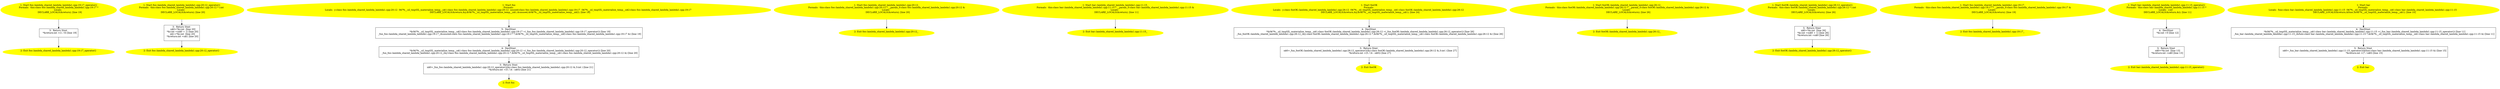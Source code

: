 /* @generated */
digraph iCFG {
"foo::lambda_shared_lambda_lambda1.cpp:19:17_operator()(_ZZ3foovENK3$_1clEv).985fe31737ac21d3fc164c617feba422_3" [label="3:  Return Stmt \n   *&return:int =(1 / 0) [line 19]\n " shape="box"]
	

	 "foo::lambda_shared_lambda_lambda1.cpp:19:17_operator()(_ZZ3foovENK3$_1clEv).985fe31737ac21d3fc164c617feba422_3" -> "foo::lambda_shared_lambda_lambda1.cpp:19:17_operator()(_ZZ3foovENK3$_1clEv).985fe31737ac21d3fc164c617feba422_2" ;
"foo::lambda_shared_lambda_lambda1.cpp:19:17_operator()(_ZZ3foovENK3$_1clEv).985fe31737ac21d3fc164c617feba422_2" [label="2: Exit foo::lambda_shared_lambda_lambda1.cpp:19:17_operator() \n  " color=yellow style=filled]
	

"foo::lambda_shared_lambda_lambda1.cpp:19:17_operator()(_ZZ3foovENK3$_1clEv).985fe31737ac21d3fc164c617feba422_1" [label="1: Start foo::lambda_shared_lambda_lambda1.cpp:19:17_operator()\nFormals:  this:class foo::lambda_shared_lambda_lambda1.cpp:19:17 *\nLocals:  \n   DECLARE_LOCALS(&return); [line 19]\n " color=yellow style=filled]
	

	 "foo::lambda_shared_lambda_lambda1.cpp:19:17_operator()(_ZZ3foovENK3$_1clEv).985fe31737ac21d3fc164c617feba422_1" -> "foo::lambda_shared_lambda_lambda1.cpp:19:17_operator()(_ZZ3foovENK3$_1clEv).985fe31737ac21d3fc164c617feba422_3" ;
"foo::lambda_shared_lambda_lambda1.cpp:20:12_operator()(_ZZ3foovENK3$_2clEi).83f062e992857d1735d2bdb1eb5970f7_3" [label="3:  Return Stmt \n   n$0=*&i:int  [line 20]\n  *&i:int =(n$0 + 1) [line 20]\n  n$1=*&i:int  [line 20]\n  *&return:int =n$1 [line 20]\n " shape="box"]
	

	 "foo::lambda_shared_lambda_lambda1.cpp:20:12_operator()(_ZZ3foovENK3$_2clEi).83f062e992857d1735d2bdb1eb5970f7_3" -> "foo::lambda_shared_lambda_lambda1.cpp:20:12_operator()(_ZZ3foovENK3$_2clEi).83f062e992857d1735d2bdb1eb5970f7_2" ;
"foo::lambda_shared_lambda_lambda1.cpp:20:12_operator()(_ZZ3foovENK3$_2clEi).83f062e992857d1735d2bdb1eb5970f7_2" [label="2: Exit foo::lambda_shared_lambda_lambda1.cpp:20:12_operator() \n  " color=yellow style=filled]
	

"foo::lambda_shared_lambda_lambda1.cpp:20:12_operator()(_ZZ3foovENK3$_2clEi).83f062e992857d1735d2bdb1eb5970f7_1" [label="1: Start foo::lambda_shared_lambda_lambda1.cpp:20:12_operator()\nFormals:  this:class foo::lambda_shared_lambda_lambda1.cpp:20:12 * i:int \nLocals:  \n   DECLARE_LOCALS(&return); [line 20]\n " color=yellow style=filled]
	

	 "foo::lambda_shared_lambda_lambda1.cpp:20:12_operator()(_ZZ3foovENK3$_2clEi).83f062e992857d1735d2bdb1eb5970f7_1" -> "foo::lambda_shared_lambda_lambda1.cpp:20:12_operator()(_ZZ3foovENK3$_2clEi).83f062e992857d1735d2bdb1eb5970f7_3" ;
"foo{d41d8cd98f00b204e9800998ecf8427e_Z3foov}.cec094ac2a03268f9ce740007750b9a1_5" [label="5:  DeclStmt \n   *&0$?%__sil_tmpSIL_materialize_temp__n$2:class foo::lambda_shared_lambda_lambda1.cpp:19:17 =(_fun_foo::lambda_shared_lambda_lambda1.cpp:19:17_operator()) [line 19]\n  _fun_foo::lambda_shared_lambda_lambda1.cpp:19:17_(&unused:class foo::lambda_shared_lambda_lambda1.cpp:19:17 *,&0$?%__sil_tmpSIL_materialize_temp__n$2:class foo::lambda_shared_lambda_lambda1.cpp:19:17 &) [line 19]\n " shape="box"]
	

	 "foo{d41d8cd98f00b204e9800998ecf8427e_Z3foov}.cec094ac2a03268f9ce740007750b9a1_5" -> "foo{d41d8cd98f00b204e9800998ecf8427e_Z3foov}.cec094ac2a03268f9ce740007750b9a1_4" ;
"foo{d41d8cd98f00b204e9800998ecf8427e_Z3foov}.cec094ac2a03268f9ce740007750b9a1_4" [label="4:  DeclStmt \n   *&0$?%__sil_tmpSIL_materialize_temp__n$1:class foo::lambda_shared_lambda_lambda1.cpp:20:12 =(_fun_foo::lambda_shared_lambda_lambda1.cpp:20:12_operator()) [line 20]\n  _fun_foo::lambda_shared_lambda_lambda1.cpp:20:12_(&y:class foo::lambda_shared_lambda_lambda1.cpp:20:12 *,&0$?%__sil_tmpSIL_materialize_temp__n$1:class foo::lambda_shared_lambda_lambda1.cpp:20:12 &) [line 20]\n " shape="box"]
	

	 "foo{d41d8cd98f00b204e9800998ecf8427e_Z3foov}.cec094ac2a03268f9ce740007750b9a1_4" -> "foo{d41d8cd98f00b204e9800998ecf8427e_Z3foov}.cec094ac2a03268f9ce740007750b9a1_3" ;
"foo{d41d8cd98f00b204e9800998ecf8427e_Z3foov}.cec094ac2a03268f9ce740007750b9a1_3" [label="3:  Return Stmt \n   n$0=_fun_foo::lambda_shared_lambda_lambda1.cpp:20:12_operator()(&y:class foo::lambda_shared_lambda_lambda1.cpp:20:12 &,3:int ) [line 21]\n  *&return:int =(5 / (4 - n$0)) [line 21]\n " shape="box"]
	

	 "foo{d41d8cd98f00b204e9800998ecf8427e_Z3foov}.cec094ac2a03268f9ce740007750b9a1_3" -> "foo{d41d8cd98f00b204e9800998ecf8427e_Z3foov}.cec094ac2a03268f9ce740007750b9a1_2" ;
"foo{d41d8cd98f00b204e9800998ecf8427e_Z3foov}.cec094ac2a03268f9ce740007750b9a1_2" [label="2: Exit foo \n  " color=yellow style=filled]
	

"foo{d41d8cd98f00b204e9800998ecf8427e_Z3foov}.cec094ac2a03268f9ce740007750b9a1_1" [label="1: Start foo\nFormals: \nLocals:  y:class foo::lambda_shared_lambda_lambda1.cpp:20:12  0$?%__sil_tmpSIL_materialize_temp__n$1:class foo::lambda_shared_lambda_lambda1.cpp:20:12  unused:class foo::lambda_shared_lambda_lambda1.cpp:19:17  0$?%__sil_tmpSIL_materialize_temp__n$2:class foo::lambda_shared_lambda_lambda1.cpp:19:17  \n   DECLARE_LOCALS(&return,&y,&0$?%__sil_tmpSIL_materialize_temp__n$1,&unused,&0$?%__sil_tmpSIL_materialize_temp__n$2); [line 18]\n " color=yellow style=filled]
	

	 "foo{d41d8cd98f00b204e9800998ecf8427e_Z3foov}.cec094ac2a03268f9ce740007750b9a1_1" -> "foo{d41d8cd98f00b204e9800998ecf8427e_Z3foov}.cec094ac2a03268f9ce740007750b9a1_5" ;
"foo::lambda_shared_lambda_lambda1.cpp:20:12_{_ZZ3foovEN3$_2C1EOS_}.0e1564c2cc993b8beca9a7d9955e04a5_2" [label="2: Exit foo::lambda_shared_lambda_lambda1.cpp:20:12_ \n  " color=yellow style=filled]
	

"foo::lambda_shared_lambda_lambda1.cpp:20:12_{_ZZ3foovEN3$_2C1EOS_}.0e1564c2cc993b8beca9a7d9955e04a5_1" [label="1: Start foo::lambda_shared_lambda_lambda1.cpp:20:12_\nFormals:  this:class foo::lambda_shared_lambda_lambda1.cpp:20:12 * __param_0:class foo::lambda_shared_lambda_lambda1.cpp:20:12 &\nLocals:  \n   DECLARE_LOCALS(&return); [line 20]\n " color=yellow style=filled]
	

	 "foo::lambda_shared_lambda_lambda1.cpp:20:12_{_ZZ3foovEN3$_2C1EOS_}.0e1564c2cc993b8beca9a7d9955e04a5_1" -> "foo::lambda_shared_lambda_lambda1.cpp:20:12_{_ZZ3foovEN3$_2C1EOS_}.0e1564c2cc993b8beca9a7d9955e04a5_2" ;
"bar::lambda_shared_lambda_lambda1.cpp:11:15_{_ZZ3barvEN3$_0C1EOS_}.6a9e9fc47abfe378dd0d5c66eaa11486_2" [label="2: Exit bar::lambda_shared_lambda_lambda1.cpp:11:15_ \n  " color=yellow style=filled]
	

"bar::lambda_shared_lambda_lambda1.cpp:11:15_{_ZZ3barvEN3$_0C1EOS_}.6a9e9fc47abfe378dd0d5c66eaa11486_1" [label="1: Start bar::lambda_shared_lambda_lambda1.cpp:11:15_\nFormals:  this:class bar::lambda_shared_lambda_lambda1.cpp:11:15 * __param_0:class bar::lambda_shared_lambda_lambda1.cpp:11:15 &\nLocals:  \n   DECLARE_LOCALS(&return); [line 11]\n " color=yellow style=filled]
	

	 "bar::lambda_shared_lambda_lambda1.cpp:11:15_{_ZZ3barvEN3$_0C1EOS_}.6a9e9fc47abfe378dd0d5c66eaa11486_1" -> "bar::lambda_shared_lambda_lambda1.cpp:11:15_{_ZZ3barvEN3$_0C1EOS_}.6a9e9fc47abfe378dd0d5c66eaa11486_2" ;
"fooOK{d41d8cd98f00b204e9800998ecf8427e_Z5fooOKv}.47d0d2e9b234595bd6caff2a4331e134_4" [label="4:  DeclStmt \n   *&0$?%__sil_tmpSIL_materialize_temp__n$1:class fooOK::lambda_shared_lambda_lambda1.cpp:26:12 =(_fun_fooOK::lambda_shared_lambda_lambda1.cpp:26:12_operator()) [line 26]\n  _fun_fooOK::lambda_shared_lambda_lambda1.cpp:26:12_(&y:class fooOK::lambda_shared_lambda_lambda1.cpp:26:12 *,&0$?%__sil_tmpSIL_materialize_temp__n$1:class fooOK::lambda_shared_lambda_lambda1.cpp:26:12 &) [line 26]\n " shape="box"]
	

	 "fooOK{d41d8cd98f00b204e9800998ecf8427e_Z5fooOKv}.47d0d2e9b234595bd6caff2a4331e134_4" -> "fooOK{d41d8cd98f00b204e9800998ecf8427e_Z5fooOKv}.47d0d2e9b234595bd6caff2a4331e134_3" ;
"fooOK{d41d8cd98f00b204e9800998ecf8427e_Z5fooOKv}.47d0d2e9b234595bd6caff2a4331e134_3" [label="3:  Return Stmt \n   n$0=_fun_fooOK::lambda_shared_lambda_lambda1.cpp:26:12_operator()(&y:class fooOK::lambda_shared_lambda_lambda1.cpp:26:12 &,3:int ) [line 27]\n  *&return:int =(5 / (4 - n$0)) [line 27]\n " shape="box"]
	

	 "fooOK{d41d8cd98f00b204e9800998ecf8427e_Z5fooOKv}.47d0d2e9b234595bd6caff2a4331e134_3" -> "fooOK{d41d8cd98f00b204e9800998ecf8427e_Z5fooOKv}.47d0d2e9b234595bd6caff2a4331e134_2" ;
"fooOK{d41d8cd98f00b204e9800998ecf8427e_Z5fooOKv}.47d0d2e9b234595bd6caff2a4331e134_2" [label="2: Exit fooOK \n  " color=yellow style=filled]
	

"fooOK{d41d8cd98f00b204e9800998ecf8427e_Z5fooOKv}.47d0d2e9b234595bd6caff2a4331e134_1" [label="1: Start fooOK\nFormals: \nLocals:  y:class fooOK::lambda_shared_lambda_lambda1.cpp:26:12  0$?%__sil_tmpSIL_materialize_temp__n$1:class fooOK::lambda_shared_lambda_lambda1.cpp:26:12  \n   DECLARE_LOCALS(&return,&y,&0$?%__sil_tmpSIL_materialize_temp__n$1); [line 24]\n " color=yellow style=filled]
	

	 "fooOK{d41d8cd98f00b204e9800998ecf8427e_Z5fooOKv}.47d0d2e9b234595bd6caff2a4331e134_1" -> "fooOK{d41d8cd98f00b204e9800998ecf8427e_Z5fooOKv}.47d0d2e9b234595bd6caff2a4331e134_4" ;
"fooOK::lambda_shared_lambda_lambda1.cpp:26:12_{_ZZ5fooOKvEN3$_3C1EOS_}.53c636602c55e8b65c0551285317a32e_2" [label="2: Exit fooOK::lambda_shared_lambda_lambda1.cpp:26:12_ \n  " color=yellow style=filled]
	

"fooOK::lambda_shared_lambda_lambda1.cpp:26:12_{_ZZ5fooOKvEN3$_3C1EOS_}.53c636602c55e8b65c0551285317a32e_1" [label="1: Start fooOK::lambda_shared_lambda_lambda1.cpp:26:12_\nFormals:  this:class fooOK::lambda_shared_lambda_lambda1.cpp:26:12 * __param_0:class fooOK::lambda_shared_lambda_lambda1.cpp:26:12 &\nLocals:  \n   DECLARE_LOCALS(&return); [line 26]\n " color=yellow style=filled]
	

	 "fooOK::lambda_shared_lambda_lambda1.cpp:26:12_{_ZZ5fooOKvEN3$_3C1EOS_}.53c636602c55e8b65c0551285317a32e_1" -> "fooOK::lambda_shared_lambda_lambda1.cpp:26:12_{_ZZ5fooOKvEN3$_3C1EOS_}.53c636602c55e8b65c0551285317a32e_2" ;
"fooOK::lambda_shared_lambda_lambda1.cpp:26:12_operator()(_ZZ5fooOKvENK3$_3clEi).28114dfeeb5c9cb201f2f32c650e906c_3" [label="3:  Return Stmt \n   n$0=*&i:int  [line 26]\n  *&i:int =(n$0 + 1) [line 26]\n  *&return:int =n$0 [line 26]\n " shape="box"]
	

	 "fooOK::lambda_shared_lambda_lambda1.cpp:26:12_operator()(_ZZ5fooOKvENK3$_3clEi).28114dfeeb5c9cb201f2f32c650e906c_3" -> "fooOK::lambda_shared_lambda_lambda1.cpp:26:12_operator()(_ZZ5fooOKvENK3$_3clEi).28114dfeeb5c9cb201f2f32c650e906c_2" ;
"fooOK::lambda_shared_lambda_lambda1.cpp:26:12_operator()(_ZZ5fooOKvENK3$_3clEi).28114dfeeb5c9cb201f2f32c650e906c_2" [label="2: Exit fooOK::lambda_shared_lambda_lambda1.cpp:26:12_operator() \n  " color=yellow style=filled]
	

"fooOK::lambda_shared_lambda_lambda1.cpp:26:12_operator()(_ZZ5fooOKvENK3$_3clEi).28114dfeeb5c9cb201f2f32c650e906c_1" [label="1: Start fooOK::lambda_shared_lambda_lambda1.cpp:26:12_operator()\nFormals:  this:class fooOK::lambda_shared_lambda_lambda1.cpp:26:12 * i:int \nLocals:  \n   DECLARE_LOCALS(&return); [line 26]\n " color=yellow style=filled]
	

	 "fooOK::lambda_shared_lambda_lambda1.cpp:26:12_operator()(_ZZ5fooOKvENK3$_3clEi).28114dfeeb5c9cb201f2f32c650e906c_1" -> "fooOK::lambda_shared_lambda_lambda1.cpp:26:12_operator()(_ZZ5fooOKvENK3$_3clEi).28114dfeeb5c9cb201f2f32c650e906c_3" ;
"foo::lambda_shared_lambda_lambda1.cpp:19:17_{_ZZ3foovEN3$_1C1EOS_}.5561ce7b5dc8b401fdf94ad612389a2a_2" [label="2: Exit foo::lambda_shared_lambda_lambda1.cpp:19:17_ \n  " color=yellow style=filled]
	

"foo::lambda_shared_lambda_lambda1.cpp:19:17_{_ZZ3foovEN3$_1C1EOS_}.5561ce7b5dc8b401fdf94ad612389a2a_1" [label="1: Start foo::lambda_shared_lambda_lambda1.cpp:19:17_\nFormals:  this:class foo::lambda_shared_lambda_lambda1.cpp:19:17 * __param_0:class foo::lambda_shared_lambda_lambda1.cpp:19:17 &\nLocals:  \n   DECLARE_LOCALS(&return); [line 19]\n " color=yellow style=filled]
	

	 "foo::lambda_shared_lambda_lambda1.cpp:19:17_{_ZZ3foovEN3$_1C1EOS_}.5561ce7b5dc8b401fdf94ad612389a2a_1" -> "foo::lambda_shared_lambda_lambda1.cpp:19:17_{_ZZ3foovEN3$_1C1EOS_}.5561ce7b5dc8b401fdf94ad612389a2a_2" ;
"bar::lambda_shared_lambda_lambda1.cpp:11:15_operator()(_ZZ3barvENK3$_0clEv).cb0ea2b31d556c91fda839346a13c429_4" [label="4:  DeclStmt \n   *&i:int =0 [line 12]\n " shape="box"]
	

	 "bar::lambda_shared_lambda_lambda1.cpp:11:15_operator()(_ZZ3barvENK3$_0clEv).cb0ea2b31d556c91fda839346a13c429_4" -> "bar::lambda_shared_lambda_lambda1.cpp:11:15_operator()(_ZZ3barvENK3$_0clEv).cb0ea2b31d556c91fda839346a13c429_3" ;
"bar::lambda_shared_lambda_lambda1.cpp:11:15_operator()(_ZZ3barvENK3$_0clEv).cb0ea2b31d556c91fda839346a13c429_3" [label="3:  Return Stmt \n   n$0=*&i:int  [line 13]\n  *&return:int =n$0 [line 13]\n " shape="box"]
	

	 "bar::lambda_shared_lambda_lambda1.cpp:11:15_operator()(_ZZ3barvENK3$_0clEv).cb0ea2b31d556c91fda839346a13c429_3" -> "bar::lambda_shared_lambda_lambda1.cpp:11:15_operator()(_ZZ3barvENK3$_0clEv).cb0ea2b31d556c91fda839346a13c429_2" ;
"bar::lambda_shared_lambda_lambda1.cpp:11:15_operator()(_ZZ3barvENK3$_0clEv).cb0ea2b31d556c91fda839346a13c429_2" [label="2: Exit bar::lambda_shared_lambda_lambda1.cpp:11:15_operator() \n  " color=yellow style=filled]
	

"bar::lambda_shared_lambda_lambda1.cpp:11:15_operator()(_ZZ3barvENK3$_0clEv).cb0ea2b31d556c91fda839346a13c429_1" [label="1: Start bar::lambda_shared_lambda_lambda1.cpp:11:15_operator()\nFormals:  this:class bar::lambda_shared_lambda_lambda1.cpp:11:15 *\nLocals:  i:int  \n   DECLARE_LOCALS(&return,&i); [line 11]\n " color=yellow style=filled]
	

	 "bar::lambda_shared_lambda_lambda1.cpp:11:15_operator()(_ZZ3barvENK3$_0clEv).cb0ea2b31d556c91fda839346a13c429_1" -> "bar::lambda_shared_lambda_lambda1.cpp:11:15_operator()(_ZZ3barvENK3$_0clEv).cb0ea2b31d556c91fda839346a13c429_4" ;
"bar{d41d8cd98f00b204e9800998ecf8427e_Z3barv}.fd8b7c2b286499dc294bdb8f8b246862_4" [label="4:  DeclStmt \n   *&0$?%__sil_tmpSIL_materialize_temp__n$1:class bar::lambda_shared_lambda_lambda1.cpp:11:15 =(_fun_bar::lambda_shared_lambda_lambda1.cpp:11:15_operator()) [line 11]\n  _fun_bar::lambda_shared_lambda_lambda1.cpp:11:15_(&func:class bar::lambda_shared_lambda_lambda1.cpp:11:15 *,&0$?%__sil_tmpSIL_materialize_temp__n$1:class bar::lambda_shared_lambda_lambda1.cpp:11:15 &) [line 11]\n " shape="box"]
	

	 "bar{d41d8cd98f00b204e9800998ecf8427e_Z3barv}.fd8b7c2b286499dc294bdb8f8b246862_4" -> "bar{d41d8cd98f00b204e9800998ecf8427e_Z3barv}.fd8b7c2b286499dc294bdb8f8b246862_3" ;
"bar{d41d8cd98f00b204e9800998ecf8427e_Z3barv}.fd8b7c2b286499dc294bdb8f8b246862_3" [label="3:  Return Stmt \n   n$0=_fun_bar::lambda_shared_lambda_lambda1.cpp:11:15_operator()(&func:class bar::lambda_shared_lambda_lambda1.cpp:11:15 &) [line 15]\n  *&return:int =(7 / n$0) [line 15]\n " shape="box"]
	

	 "bar{d41d8cd98f00b204e9800998ecf8427e_Z3barv}.fd8b7c2b286499dc294bdb8f8b246862_3" -> "bar{d41d8cd98f00b204e9800998ecf8427e_Z3barv}.fd8b7c2b286499dc294bdb8f8b246862_2" ;
"bar{d41d8cd98f00b204e9800998ecf8427e_Z3barv}.fd8b7c2b286499dc294bdb8f8b246862_2" [label="2: Exit bar \n  " color=yellow style=filled]
	

"bar{d41d8cd98f00b204e9800998ecf8427e_Z3barv}.fd8b7c2b286499dc294bdb8f8b246862_1" [label="1: Start bar\nFormals: \nLocals:  func:class bar::lambda_shared_lambda_lambda1.cpp:11:15  0$?%__sil_tmpSIL_materialize_temp__n$1:class bar::lambda_shared_lambda_lambda1.cpp:11:15  \n   DECLARE_LOCALS(&return,&func,&0$?%__sil_tmpSIL_materialize_temp__n$1); [line 10]\n " color=yellow style=filled]
	

	 "bar{d41d8cd98f00b204e9800998ecf8427e_Z3barv}.fd8b7c2b286499dc294bdb8f8b246862_1" -> "bar{d41d8cd98f00b204e9800998ecf8427e_Z3barv}.fd8b7c2b286499dc294bdb8f8b246862_4" ;
}
